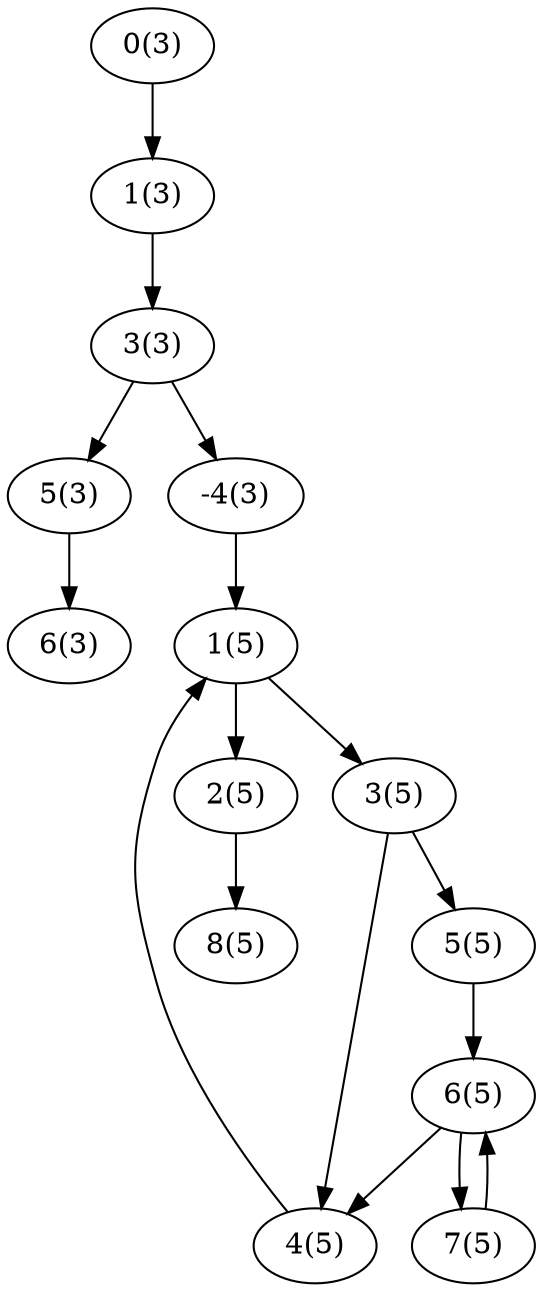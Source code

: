 digraph { /* (0,(3,4), i) */
3 [label="0(3)"];
1034 [label="1(3)"];
5158 [label="5(3)"];
6189 [label="6(3)"];
3096 [label="3(3)"];
-4121 [label="-4(3)"];
4129 [label="4(5)"];
1036 [label="1(5)"];
2067 [label="2(5)"];
8253 [label="8(5)"];
7222 [label="7(5)"];
6191 [label="6(5)"];
5160 [label="5(5)"];
3098 [label="3(5)"];
 3 -> 1034;
 1034 -> 3096;
 5158 -> 6189;
 3096 -> 5158;
 3096 -> -4121;
 -4121 -> 1036;
 4129 -> 1036;
 1036 -> 3098;
 1036 -> 2067;
 2067 -> 8253;
 7222 -> 6191;
 6191 -> 7222;
 6191 -> 4129;
 5160 -> 6191;
 3098 -> 5160;
 3098 -> 4129;
}
